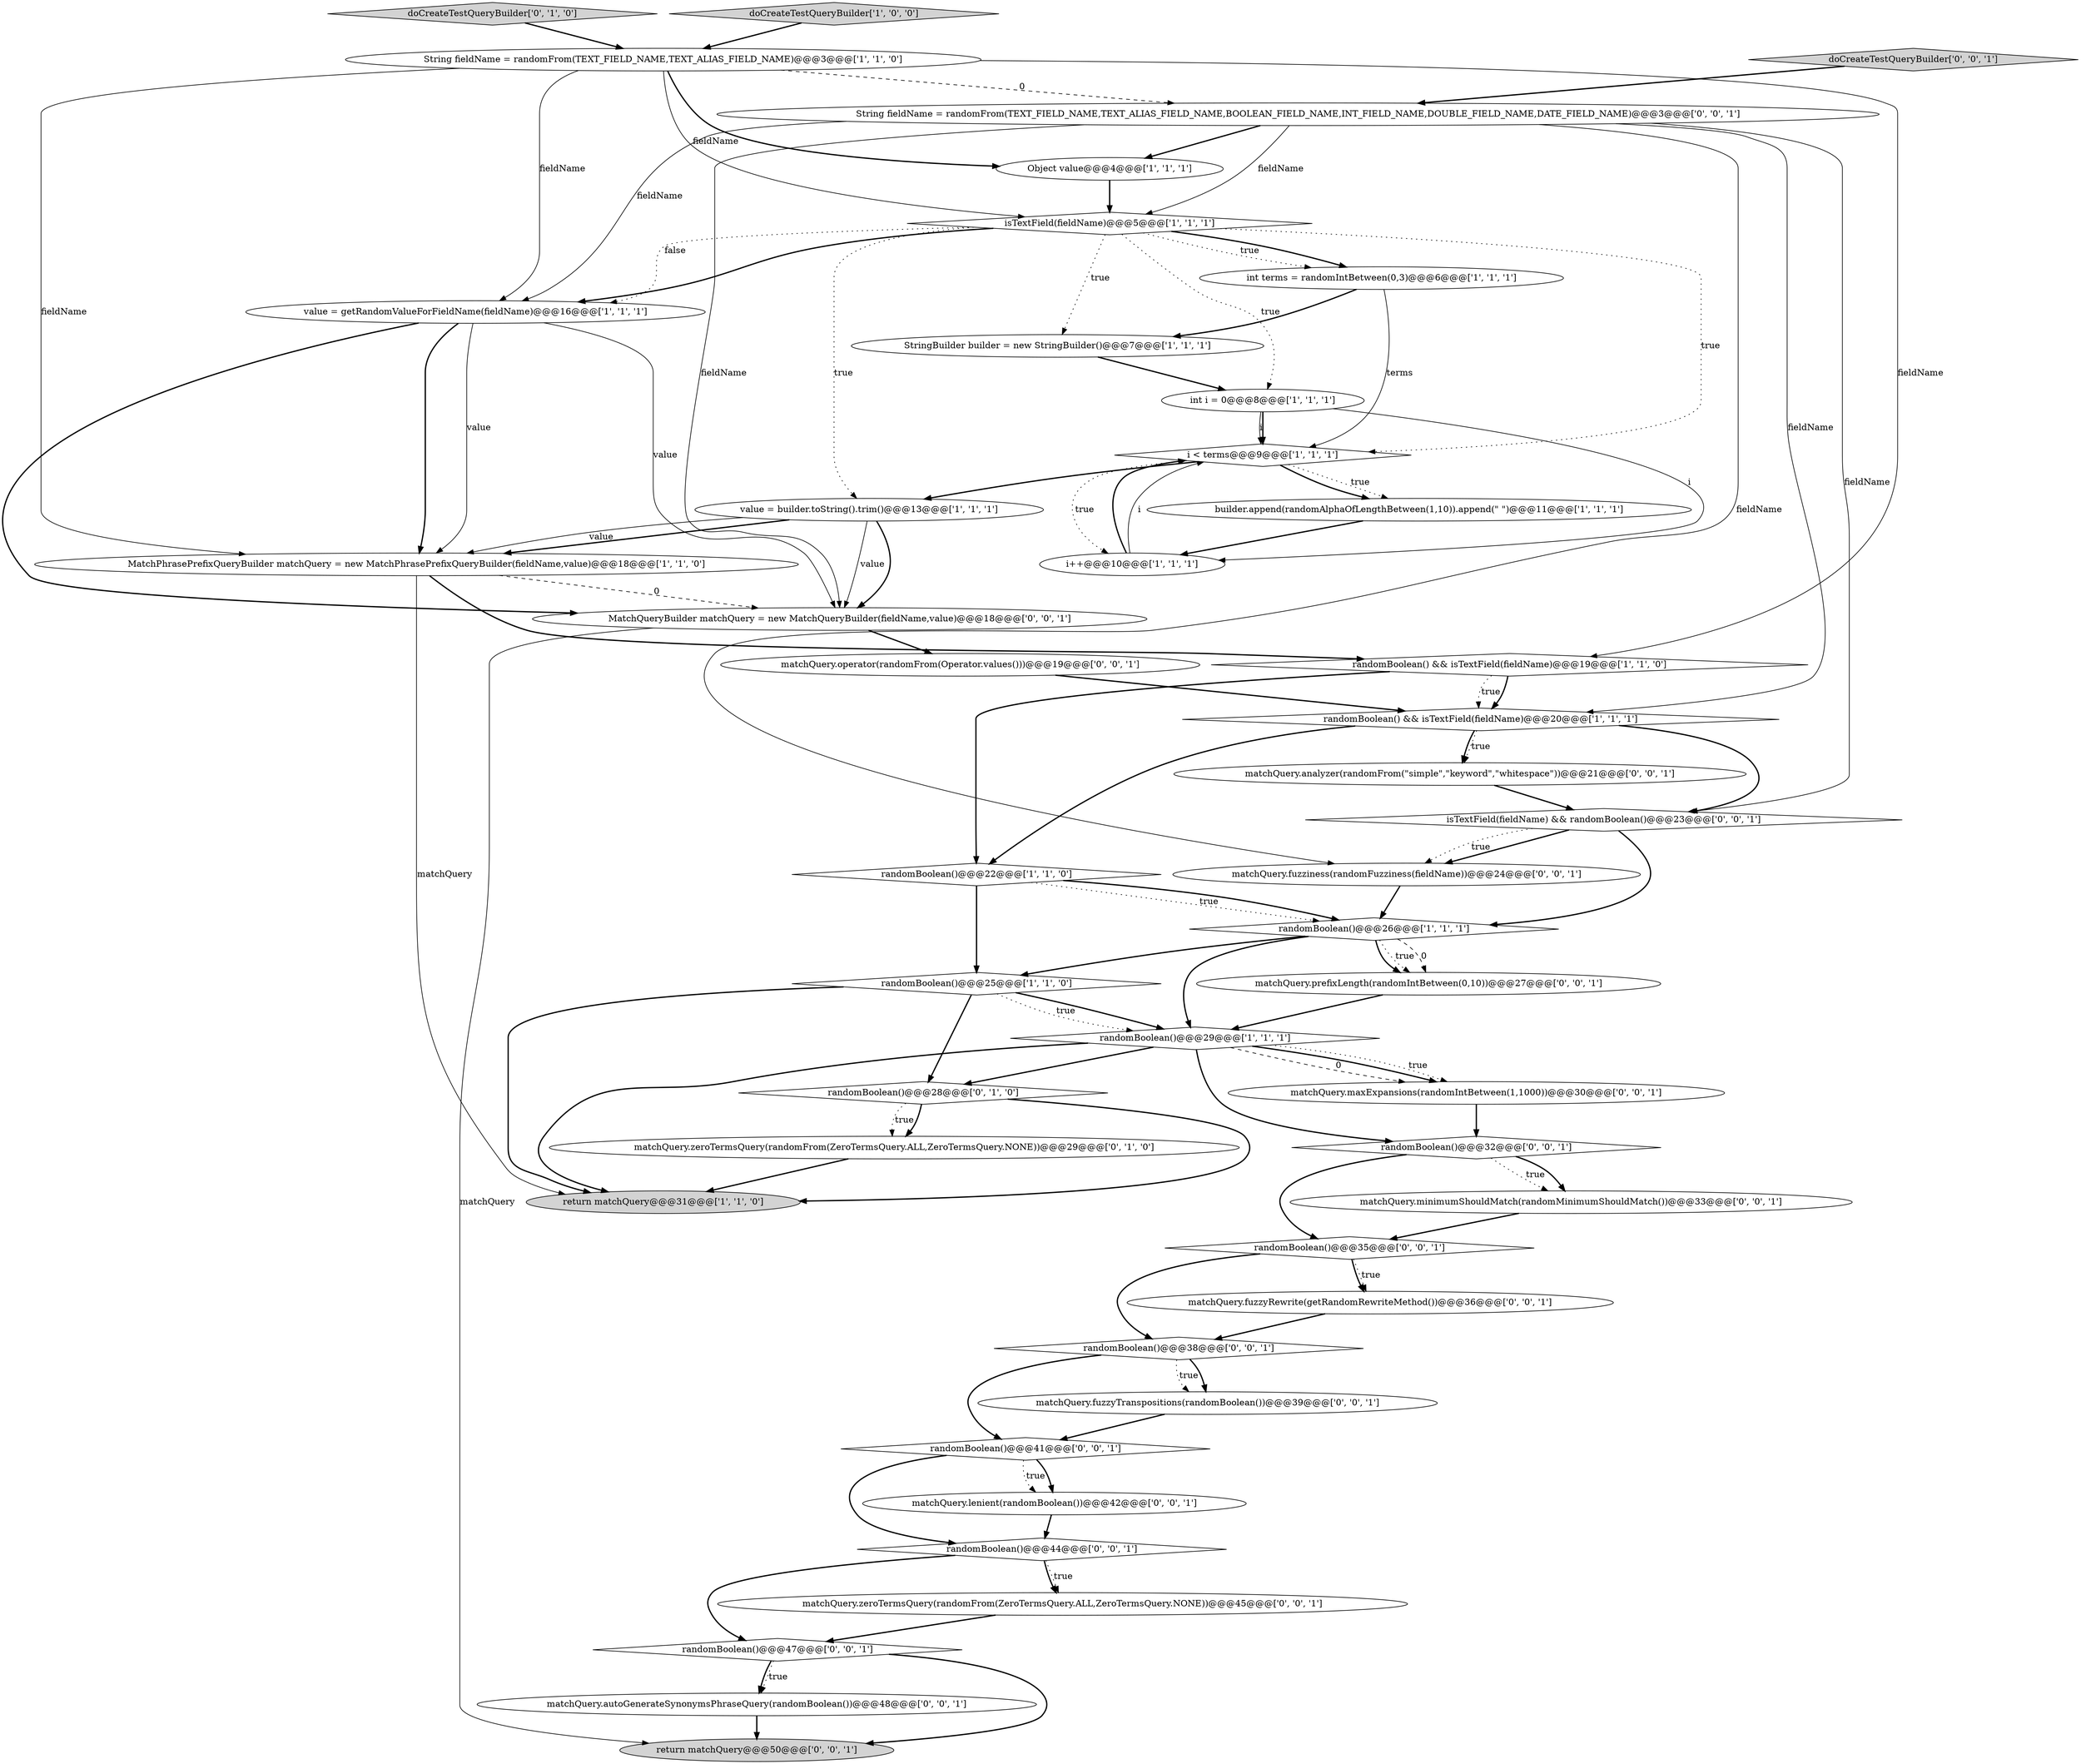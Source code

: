digraph {
30 [style = filled, label = "matchQuery.autoGenerateSynonymsPhraseQuery(randomBoolean())@@@48@@@['0', '0', '1']", fillcolor = white, shape = ellipse image = "AAA0AAABBB3BBB"];
1 [style = filled, label = "i < terms@@@9@@@['1', '1', '1']", fillcolor = white, shape = diamond image = "AAA0AAABBB1BBB"];
40 [style = filled, label = "isTextField(fieldName) && randomBoolean()@@@23@@@['0', '0', '1']", fillcolor = white, shape = diamond image = "AAA0AAABBB3BBB"];
6 [style = filled, label = "String fieldName = randomFrom(TEXT_FIELD_NAME,TEXT_ALIAS_FIELD_NAME)@@@3@@@['1', '1', '0']", fillcolor = white, shape = ellipse image = "AAA0AAABBB1BBB"];
42 [style = filled, label = "matchQuery.operator(randomFrom(Operator.values()))@@@19@@@['0', '0', '1']", fillcolor = white, shape = ellipse image = "AAA0AAABBB3BBB"];
21 [style = filled, label = "doCreateTestQueryBuilder['0', '1', '0']", fillcolor = lightgray, shape = diamond image = "AAA0AAABBB2BBB"];
25 [style = filled, label = "randomBoolean()@@@35@@@['0', '0', '1']", fillcolor = white, shape = diamond image = "AAA0AAABBB3BBB"];
26 [style = filled, label = "matchQuery.prefixLength(randomIntBetween(0,10))@@@27@@@['0', '0', '1']", fillcolor = white, shape = ellipse image = "AAA0AAABBB3BBB"];
8 [style = filled, label = "isTextField(fieldName)@@@5@@@['1', '1', '1']", fillcolor = white, shape = diamond image = "AAA0AAABBB1BBB"];
29 [style = filled, label = "randomBoolean()@@@47@@@['0', '0', '1']", fillcolor = white, shape = diamond image = "AAA0AAABBB3BBB"];
44 [style = filled, label = "randomBoolean()@@@32@@@['0', '0', '1']", fillcolor = white, shape = diamond image = "AAA0AAABBB3BBB"];
27 [style = filled, label = "String fieldName = randomFrom(TEXT_FIELD_NAME,TEXT_ALIAS_FIELD_NAME,BOOLEAN_FIELD_NAME,INT_FIELD_NAME,DOUBLE_FIELD_NAME,DATE_FIELD_NAME)@@@3@@@['0', '0', '1']", fillcolor = white, shape = ellipse image = "AAA0AAABBB3BBB"];
10 [style = filled, label = "randomBoolean()@@@25@@@['1', '1', '0']", fillcolor = white, shape = diamond image = "AAA0AAABBB1BBB"];
18 [style = filled, label = "return matchQuery@@@31@@@['1', '1', '0']", fillcolor = lightgray, shape = ellipse image = "AAA0AAABBB1BBB"];
39 [style = filled, label = "matchQuery.minimumShouldMatch(randomMinimumShouldMatch())@@@33@@@['0', '0', '1']", fillcolor = white, shape = ellipse image = "AAA0AAABBB3BBB"];
20 [style = filled, label = "matchQuery.zeroTermsQuery(randomFrom(ZeroTermsQuery.ALL,ZeroTermsQuery.NONE))@@@29@@@['0', '1', '0']", fillcolor = white, shape = ellipse image = "AAA1AAABBB2BBB"];
43 [style = filled, label = "randomBoolean()@@@41@@@['0', '0', '1']", fillcolor = white, shape = diamond image = "AAA0AAABBB3BBB"];
0 [style = filled, label = "int i = 0@@@8@@@['1', '1', '1']", fillcolor = white, shape = ellipse image = "AAA0AAABBB1BBB"];
41 [style = filled, label = "matchQuery.zeroTermsQuery(randomFrom(ZeroTermsQuery.ALL,ZeroTermsQuery.NONE))@@@45@@@['0', '0', '1']", fillcolor = white, shape = ellipse image = "AAA0AAABBB3BBB"];
4 [style = filled, label = "value = getRandomValueForFieldName(fieldName)@@@16@@@['1', '1', '1']", fillcolor = white, shape = ellipse image = "AAA0AAABBB1BBB"];
2 [style = filled, label = "int terms = randomIntBetween(0,3)@@@6@@@['1', '1', '1']", fillcolor = white, shape = ellipse image = "AAA0AAABBB1BBB"];
5 [style = filled, label = "randomBoolean() && isTextField(fieldName)@@@19@@@['1', '1', '0']", fillcolor = white, shape = diamond image = "AAA0AAABBB1BBB"];
3 [style = filled, label = "doCreateTestQueryBuilder['1', '0', '0']", fillcolor = lightgray, shape = diamond image = "AAA0AAABBB1BBB"];
19 [style = filled, label = "Object value@@@4@@@['1', '1', '1']", fillcolor = white, shape = ellipse image = "AAA0AAABBB1BBB"];
36 [style = filled, label = "randomBoolean()@@@38@@@['0', '0', '1']", fillcolor = white, shape = diamond image = "AAA0AAABBB3BBB"];
7 [style = filled, label = "builder.append(randomAlphaOfLengthBetween(1,10)).append(\" \")@@@11@@@['1', '1', '1']", fillcolor = white, shape = ellipse image = "AAA0AAABBB1BBB"];
31 [style = filled, label = "MatchQueryBuilder matchQuery = new MatchQueryBuilder(fieldName,value)@@@18@@@['0', '0', '1']", fillcolor = white, shape = ellipse image = "AAA0AAABBB3BBB"];
22 [style = filled, label = "randomBoolean()@@@28@@@['0', '1', '0']", fillcolor = white, shape = diamond image = "AAA1AAABBB2BBB"];
16 [style = filled, label = "randomBoolean()@@@29@@@['1', '1', '1']", fillcolor = white, shape = diamond image = "AAA0AAABBB1BBB"];
28 [style = filled, label = "randomBoolean()@@@44@@@['0', '0', '1']", fillcolor = white, shape = diamond image = "AAA0AAABBB3BBB"];
13 [style = filled, label = "StringBuilder builder = new StringBuilder()@@@7@@@['1', '1', '1']", fillcolor = white, shape = ellipse image = "AAA0AAABBB1BBB"];
37 [style = filled, label = "matchQuery.lenient(randomBoolean())@@@42@@@['0', '0', '1']", fillcolor = white, shape = ellipse image = "AAA0AAABBB3BBB"];
11 [style = filled, label = "MatchPhrasePrefixQueryBuilder matchQuery = new MatchPhrasePrefixQueryBuilder(fieldName,value)@@@18@@@['1', '1', '0']", fillcolor = white, shape = ellipse image = "AAA0AAABBB1BBB"];
15 [style = filled, label = "randomBoolean() && isTextField(fieldName)@@@20@@@['1', '1', '1']", fillcolor = white, shape = diamond image = "AAA0AAABBB1BBB"];
23 [style = filled, label = "matchQuery.analyzer(randomFrom(\"simple\",\"keyword\",\"whitespace\"))@@@21@@@['0', '0', '1']", fillcolor = white, shape = ellipse image = "AAA0AAABBB3BBB"];
35 [style = filled, label = "matchQuery.fuzzyRewrite(getRandomRewriteMethod())@@@36@@@['0', '0', '1']", fillcolor = white, shape = ellipse image = "AAA0AAABBB3BBB"];
14 [style = filled, label = "value = builder.toString().trim()@@@13@@@['1', '1', '1']", fillcolor = white, shape = ellipse image = "AAA0AAABBB1BBB"];
24 [style = filled, label = "doCreateTestQueryBuilder['0', '0', '1']", fillcolor = lightgray, shape = diamond image = "AAA0AAABBB3BBB"];
32 [style = filled, label = "matchQuery.fuzziness(randomFuzziness(fieldName))@@@24@@@['0', '0', '1']", fillcolor = white, shape = ellipse image = "AAA0AAABBB3BBB"];
38 [style = filled, label = "matchQuery.maxExpansions(randomIntBetween(1,1000))@@@30@@@['0', '0', '1']", fillcolor = white, shape = ellipse image = "AAA0AAABBB3BBB"];
34 [style = filled, label = "matchQuery.fuzzyTranspositions(randomBoolean())@@@39@@@['0', '0', '1']", fillcolor = white, shape = ellipse image = "AAA0AAABBB3BBB"];
12 [style = filled, label = "randomBoolean()@@@26@@@['1', '1', '1']", fillcolor = white, shape = diamond image = "AAA0AAABBB1BBB"];
17 [style = filled, label = "randomBoolean()@@@22@@@['1', '1', '0']", fillcolor = white, shape = diamond image = "AAA0AAABBB1BBB"];
33 [style = filled, label = "return matchQuery@@@50@@@['0', '0', '1']", fillcolor = lightgray, shape = ellipse image = "AAA0AAABBB3BBB"];
9 [style = filled, label = "i++@@@10@@@['1', '1', '1']", fillcolor = white, shape = ellipse image = "AAA0AAABBB1BBB"];
11->18 [style = solid, label="matchQuery"];
19->8 [style = bold, label=""];
4->31 [style = solid, label="value"];
22->20 [style = dotted, label="true"];
6->4 [style = solid, label="fieldName"];
12->26 [style = dotted, label="true"];
43->28 [style = bold, label=""];
44->39 [style = dotted, label="true"];
22->20 [style = bold, label=""];
6->19 [style = bold, label=""];
14->11 [style = bold, label=""];
16->38 [style = bold, label=""];
10->18 [style = bold, label=""];
3->6 [style = bold, label=""];
12->16 [style = bold, label=""];
5->17 [style = bold, label=""];
8->4 [style = dotted, label="false"];
28->41 [style = bold, label=""];
12->10 [style = bold, label=""];
25->35 [style = bold, label=""];
37->28 [style = bold, label=""];
14->31 [style = solid, label="value"];
36->34 [style = dotted, label="true"];
27->19 [style = bold, label=""];
24->27 [style = bold, label=""];
27->32 [style = solid, label="fieldName"];
6->27 [style = dashed, label="0"];
27->31 [style = solid, label="fieldName"];
29->33 [style = bold, label=""];
15->23 [style = dotted, label="true"];
28->29 [style = bold, label=""];
8->13 [style = dotted, label="true"];
40->32 [style = bold, label=""];
12->26 [style = dashed, label="0"];
25->35 [style = dotted, label="true"];
26->16 [style = bold, label=""];
1->9 [style = dotted, label="true"];
13->0 [style = bold, label=""];
7->9 [style = bold, label=""];
20->18 [style = bold, label=""];
27->4 [style = solid, label="fieldName"];
15->23 [style = bold, label=""];
27->40 [style = solid, label="fieldName"];
1->7 [style = dotted, label="true"];
1->14 [style = bold, label=""];
10->16 [style = dotted, label="true"];
16->38 [style = dotted, label="true"];
27->15 [style = solid, label="fieldName"];
6->8 [style = solid, label="fieldName"];
0->9 [style = solid, label="i"];
8->2 [style = bold, label=""];
35->36 [style = bold, label=""];
4->31 [style = bold, label=""];
21->6 [style = bold, label=""];
44->39 [style = bold, label=""];
8->0 [style = dotted, label="true"];
15->17 [style = bold, label=""];
10->16 [style = bold, label=""];
12->26 [style = bold, label=""];
4->11 [style = solid, label="value"];
36->43 [style = bold, label=""];
25->36 [style = bold, label=""];
2->13 [style = bold, label=""];
15->40 [style = bold, label=""];
31->33 [style = solid, label="matchQuery"];
5->15 [style = dotted, label="true"];
8->2 [style = dotted, label="true"];
16->22 [style = bold, label=""];
44->25 [style = bold, label=""];
43->37 [style = dotted, label="true"];
14->31 [style = bold, label=""];
28->41 [style = dotted, label="true"];
10->22 [style = bold, label=""];
30->33 [style = bold, label=""];
17->12 [style = dotted, label="true"];
38->44 [style = bold, label=""];
29->30 [style = dotted, label="true"];
22->18 [style = bold, label=""];
16->38 [style = dashed, label="0"];
23->40 [style = bold, label=""];
1->7 [style = bold, label=""];
34->43 [style = bold, label=""];
8->1 [style = dotted, label="true"];
39->25 [style = bold, label=""];
11->5 [style = bold, label=""];
14->11 [style = solid, label="value"];
2->1 [style = solid, label="terms"];
29->30 [style = bold, label=""];
11->31 [style = dashed, label="0"];
32->12 [style = bold, label=""];
40->12 [style = bold, label=""];
8->4 [style = bold, label=""];
0->1 [style = solid, label="i"];
16->18 [style = bold, label=""];
40->32 [style = dotted, label="true"];
4->11 [style = bold, label=""];
17->12 [style = bold, label=""];
43->37 [style = bold, label=""];
0->1 [style = bold, label=""];
6->5 [style = solid, label="fieldName"];
16->44 [style = bold, label=""];
31->42 [style = bold, label=""];
41->29 [style = bold, label=""];
36->34 [style = bold, label=""];
6->11 [style = solid, label="fieldName"];
8->14 [style = dotted, label="true"];
27->8 [style = solid, label="fieldName"];
42->15 [style = bold, label=""];
9->1 [style = bold, label=""];
17->10 [style = bold, label=""];
5->15 [style = bold, label=""];
9->1 [style = solid, label="i"];
}
